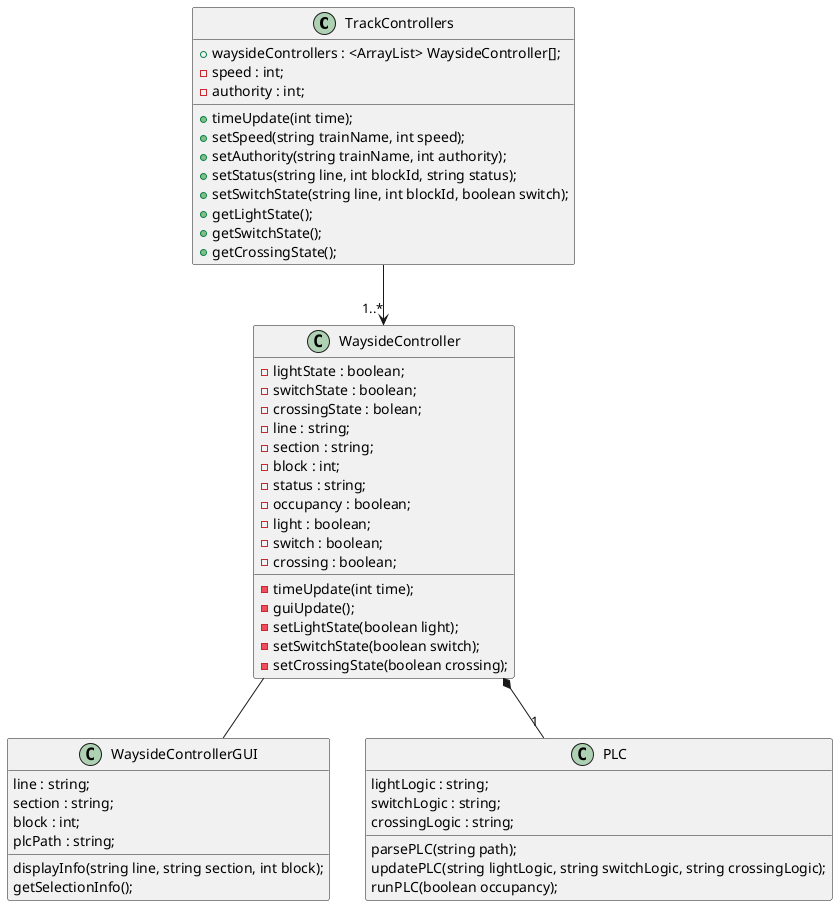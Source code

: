 @startuml
class TrackControllers {
  {field} +waysideControllers : <ArrayList> WaysideController[];
  {field} -speed : int;
  {field} -authority : int;
  {method} +timeUpdate(int time); 
  {method} +setSpeed(string trainName, int speed);
  {method} +setAuthority(string trainName, int authority);
  {method} +setStatus(string line, int blockId, string status);
  {method} +setSwitchState(string line, int blockId, boolean switch); 
  {method} +getLightState();
  {method} +getSwitchState();
  {method} +getCrossingState();
}

class WaysideController {
  {field} -lightState : boolean;
  {field} -switchState : boolean;
  {field} -crossingState : bolean;
  {field} -line : string;
  {field} -section : string;
  {field} -block : int;
  {field} -status : string;
  {field} -occupancy : boolean;
  {field} -light : boolean;
  {field} -switch : boolean;
  {field} -crossing : boolean;
  {method} -timeUpdate(int time);
  {method} -guiUpdate();
  {method} -setLightState(boolean light);
  {method} -setSwitchState(boolean switch);
  {method} -setCrossingState(boolean crossing);
}

class WaysideControllerGUI {
  {field} line : string;
  {field} section : string;
  {field} block : int;
  {field} plcPath : string;
  {method} displayInfo(string line, string section, int block);
  {method} getSelectionInfo();
}

class PLC {
  {field} lightLogic : string; 
  {field} switchLogic : string; 
  {field} crossingLogic : string;
  {method} parsePLC(string path); 
  {method} updatePLC(string lightLogic, string switchLogic, string crossingLogic);
  {method} runPLC(boolean occupancy);
}

TrackControllers --> "1..*" WaysideController
WaysideController -- WaysideControllerGUI
WaysideController *-- "1" PLC

@enduml